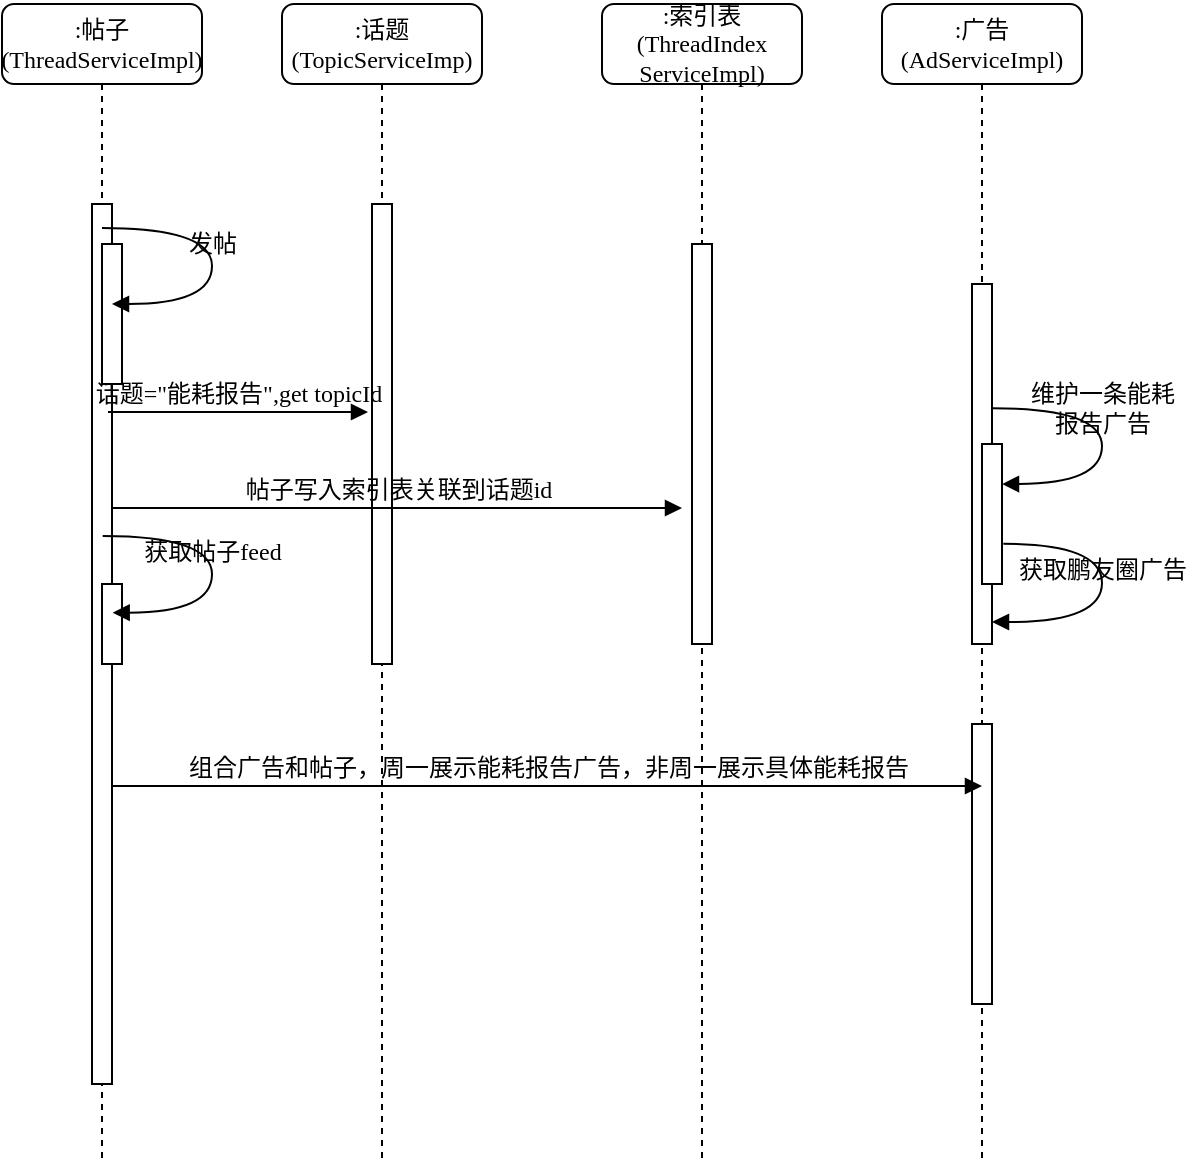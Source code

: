 <mxfile version="12.4.2" type="github" pages="1">
  <diagram name="Page-1" id="13e1069c-82ec-6db2-03f1-153e76fe0fe0">
    <mxGraphModel dx="782" dy="438" grid="1" gridSize="10" guides="1" tooltips="1" connect="1" arrows="1" fold="1" page="1" pageScale="1" pageWidth="1100" pageHeight="850" background="#ffffff" math="0" shadow="0">
      <root>
        <mxCell id="0"/>
        <mxCell id="1" parent="0"/>
        <mxCell id="7baba1c4bc27f4b0-2" value=":话题(TopicServiceImp)" style="shape=umlLifeline;perimeter=lifelinePerimeter;whiteSpace=wrap;html=1;container=1;collapsible=0;recursiveResize=0;outlineConnect=0;rounded=1;shadow=0;comic=0;labelBackgroundColor=none;strokeWidth=1;fontFamily=Verdana;fontSize=12;align=center;" parent="1" vertex="1">
          <mxGeometry x="240" y="80" width="100" height="580" as="geometry"/>
        </mxCell>
        <mxCell id="7baba1c4bc27f4b0-10" value="" style="html=1;points=[];perimeter=orthogonalPerimeter;rounded=0;shadow=0;comic=0;labelBackgroundColor=none;strokeWidth=1;fontFamily=Verdana;fontSize=12;align=center;" parent="7baba1c4bc27f4b0-2" vertex="1">
          <mxGeometry x="45" y="100" width="10" height="230" as="geometry"/>
        </mxCell>
        <mxCell id="7baba1c4bc27f4b0-3" value=":索引表(ThreadIndex&lt;br&gt;ServiceImpl)" style="shape=umlLifeline;perimeter=lifelinePerimeter;whiteSpace=wrap;html=1;container=1;collapsible=0;recursiveResize=0;outlineConnect=0;rounded=1;shadow=0;comic=0;labelBackgroundColor=none;strokeWidth=1;fontFamily=Verdana;fontSize=12;align=center;" parent="1" vertex="1">
          <mxGeometry x="400" y="80" width="100" height="580" as="geometry"/>
        </mxCell>
        <mxCell id="7baba1c4bc27f4b0-13" value="" style="html=1;points=[];perimeter=orthogonalPerimeter;rounded=0;shadow=0;comic=0;labelBackgroundColor=none;strokeWidth=1;fontFamily=Verdana;fontSize=12;align=center;" parent="7baba1c4bc27f4b0-3" vertex="1">
          <mxGeometry x="45" y="120" width="10" height="200" as="geometry"/>
        </mxCell>
        <mxCell id="7baba1c4bc27f4b0-4" value=":广告&lt;br&gt;(AdServiceImpl)" style="shape=umlLifeline;perimeter=lifelinePerimeter;whiteSpace=wrap;html=1;container=1;collapsible=0;recursiveResize=0;outlineConnect=0;rounded=1;shadow=0;comic=0;labelBackgroundColor=none;strokeWidth=1;fontFamily=Verdana;fontSize=12;align=center;" parent="1" vertex="1">
          <mxGeometry x="540" y="80" width="100" height="580" as="geometry"/>
        </mxCell>
        <mxCell id="7baba1c4bc27f4b0-8" value=":帖子(ThreadServiceImpl)" style="shape=umlLifeline;perimeter=lifelinePerimeter;whiteSpace=wrap;html=1;container=1;collapsible=0;recursiveResize=0;outlineConnect=0;rounded=1;shadow=0;comic=0;labelBackgroundColor=none;strokeWidth=1;fontFamily=Verdana;fontSize=12;align=center;" parent="1" vertex="1">
          <mxGeometry x="100" y="80" width="100" height="580" as="geometry"/>
        </mxCell>
        <mxCell id="7baba1c4bc27f4b0-9" value="" style="html=1;points=[];perimeter=orthogonalPerimeter;rounded=0;shadow=0;comic=0;labelBackgroundColor=none;strokeWidth=1;fontFamily=Verdana;fontSize=12;align=center;" parent="7baba1c4bc27f4b0-8" vertex="1">
          <mxGeometry x="45" y="100" width="10" height="440" as="geometry"/>
        </mxCell>
        <mxCell id="7baba1c4bc27f4b0-16" value="" style="html=1;points=[];perimeter=orthogonalPerimeter;rounded=0;shadow=0;comic=0;labelBackgroundColor=none;strokeWidth=1;fontFamily=Verdana;fontSize=12;align=center;" parent="1" vertex="1">
          <mxGeometry x="585" y="220" width="10" height="180" as="geometry"/>
        </mxCell>
        <mxCell id="7baba1c4bc27f4b0-22" value="" style="html=1;points=[];perimeter=orthogonalPerimeter;rounded=0;shadow=0;comic=0;labelBackgroundColor=none;strokeWidth=1;fontFamily=Verdana;fontSize=12;align=center;" parent="1" vertex="1">
          <mxGeometry x="585" y="440" width="10" height="140" as="geometry"/>
        </mxCell>
        <mxCell id="7baba1c4bc27f4b0-23" value="帖子写入索引表关联到话题id" style="html=1;verticalAlign=bottom;endArrow=block;labelBackgroundColor=none;fontFamily=Verdana;fontSize=12;" parent="1" edge="1">
          <mxGeometry relative="1" as="geometry">
            <mxPoint x="155" y="332" as="sourcePoint"/>
            <mxPoint x="440" y="332" as="targetPoint"/>
          </mxGeometry>
        </mxCell>
        <mxCell id="7baba1c4bc27f4b0-29" value="组合广告和帖子，周一展示能耗报告广告，非周一展示具体能耗报告" style="html=1;verticalAlign=bottom;endArrow=block;labelBackgroundColor=none;fontFamily=Verdana;fontSize=12;edgeStyle=elbowEdgeStyle;elbow=vertical;" parent="1" edge="1">
          <mxGeometry relative="1" as="geometry">
            <mxPoint x="155" y="471" as="sourcePoint"/>
            <mxPoint x="590" y="471" as="targetPoint"/>
            <Array as="points">
              <mxPoint x="560" y="471"/>
              <mxPoint x="780" y="471"/>
            </Array>
          </mxGeometry>
        </mxCell>
        <mxCell id="7baba1c4bc27f4b0-11" value="话题=&quot;能耗报告&quot;,get topicId" style="html=1;verticalAlign=bottom;endArrow=block;entryX=0;entryY=0;labelBackgroundColor=none;fontFamily=Verdana;fontSize=12;edgeStyle=elbowEdgeStyle;elbow=vertical;" parent="1" edge="1">
          <mxGeometry relative="1" as="geometry">
            <mxPoint x="153" y="284" as="sourcePoint"/>
            <mxPoint x="283" y="284" as="targetPoint"/>
          </mxGeometry>
        </mxCell>
        <mxCell id="7baba1c4bc27f4b0-34" value="" style="html=1;points=[];perimeter=orthogonalPerimeter;rounded=0;shadow=0;comic=0;labelBackgroundColor=none;strokeWidth=1;fontFamily=Verdana;fontSize=12;align=center;" parent="1" vertex="1">
          <mxGeometry x="590" y="300" width="10" height="70" as="geometry"/>
        </mxCell>
        <mxCell id="7baba1c4bc27f4b0-35" value="维护一条能耗&lt;br&gt;报告广告" style="html=1;verticalAlign=bottom;endArrow=block;labelBackgroundColor=none;fontFamily=Verdana;fontSize=12;elbow=vertical;edgeStyle=orthogonalEdgeStyle;curved=1;entryX=1;entryY=0.286;entryPerimeter=0;exitX=1.038;exitY=0.345;exitPerimeter=0;" parent="1" source="7baba1c4bc27f4b0-16" target="7baba1c4bc27f4b0-34" edge="1">
          <mxGeometry relative="1" as="geometry">
            <mxPoint x="465" y="230" as="sourcePoint"/>
            <mxPoint x="595" y="230" as="targetPoint"/>
            <Array as="points">
              <mxPoint x="650" y="282"/>
              <mxPoint x="650" y="320"/>
            </Array>
          </mxGeometry>
        </mxCell>
        <mxCell id="7baba1c4bc27f4b0-36" value="获取鹏友圈广告" style="html=1;verticalAlign=bottom;endArrow=block;labelBackgroundColor=none;fontFamily=Verdana;fontSize=12;elbow=vertical;edgeStyle=orthogonalEdgeStyle;curved=1;exitX=1.066;exitY=0.713;exitPerimeter=0;" parent="1" source="7baba1c4bc27f4b0-34" edge="1">
          <mxGeometry relative="1" as="geometry">
            <mxPoint x="610.333" y="350" as="sourcePoint"/>
            <mxPoint x="595" y="389" as="targetPoint"/>
            <Array as="points">
              <mxPoint x="650" y="350"/>
              <mxPoint x="650" y="389"/>
            </Array>
          </mxGeometry>
        </mxCell>
        <mxCell id="7baba1c4bc27f4b0-37" value="" style="html=1;points=[];perimeter=orthogonalPerimeter;rounded=0;shadow=0;comic=0;labelBackgroundColor=none;strokeWidth=1;fontFamily=Verdana;fontSize=12;align=center;" parent="1" vertex="1">
          <mxGeometry x="150" y="370" width="10" height="40" as="geometry"/>
        </mxCell>
        <mxCell id="7baba1c4bc27f4b0-39" value="获取帖子feed" style="html=1;verticalAlign=bottom;endArrow=block;labelBackgroundColor=none;fontFamily=Verdana;fontSize=12;elbow=vertical;edgeStyle=orthogonalEdgeStyle;curved=1;entryX=1;entryY=0.286;entryPerimeter=0;exitX=1.038;exitY=0.345;exitPerimeter=0;" parent="1" edge="1">
          <mxGeometry relative="1" as="geometry">
            <mxPoint x="150.333" y="346" as="sourcePoint"/>
            <mxPoint x="155.333" y="384.333" as="targetPoint"/>
            <Array as="points">
              <mxPoint x="205" y="346"/>
              <mxPoint x="205" y="384"/>
            </Array>
          </mxGeometry>
        </mxCell>
        <mxCell id="czEdgH2nkZvpM1JAkKsD-1" value="" style="html=1;points=[];perimeter=orthogonalPerimeter;rounded=0;shadow=0;comic=0;labelBackgroundColor=none;strokeWidth=1;fontFamily=Verdana;fontSize=12;align=center;" vertex="1" parent="1">
          <mxGeometry x="150" y="200" width="10" height="70" as="geometry"/>
        </mxCell>
        <mxCell id="czEdgH2nkZvpM1JAkKsD-2" value="发帖" style="html=1;verticalAlign=bottom;endArrow=block;labelBackgroundColor=none;fontFamily=Verdana;fontSize=12;elbow=vertical;edgeStyle=orthogonalEdgeStyle;curved=1;entryX=1;entryY=0.286;entryPerimeter=0;exitX=1.038;exitY=0.345;exitPerimeter=0;" edge="1" parent="1">
          <mxGeometry relative="1" as="geometry">
            <mxPoint x="150" y="192" as="sourcePoint"/>
            <mxPoint x="155" y="230" as="targetPoint"/>
            <Array as="points">
              <mxPoint x="205" y="192"/>
              <mxPoint x="205" y="230"/>
            </Array>
          </mxGeometry>
        </mxCell>
      </root>
    </mxGraphModel>
  </diagram>
</mxfile>
